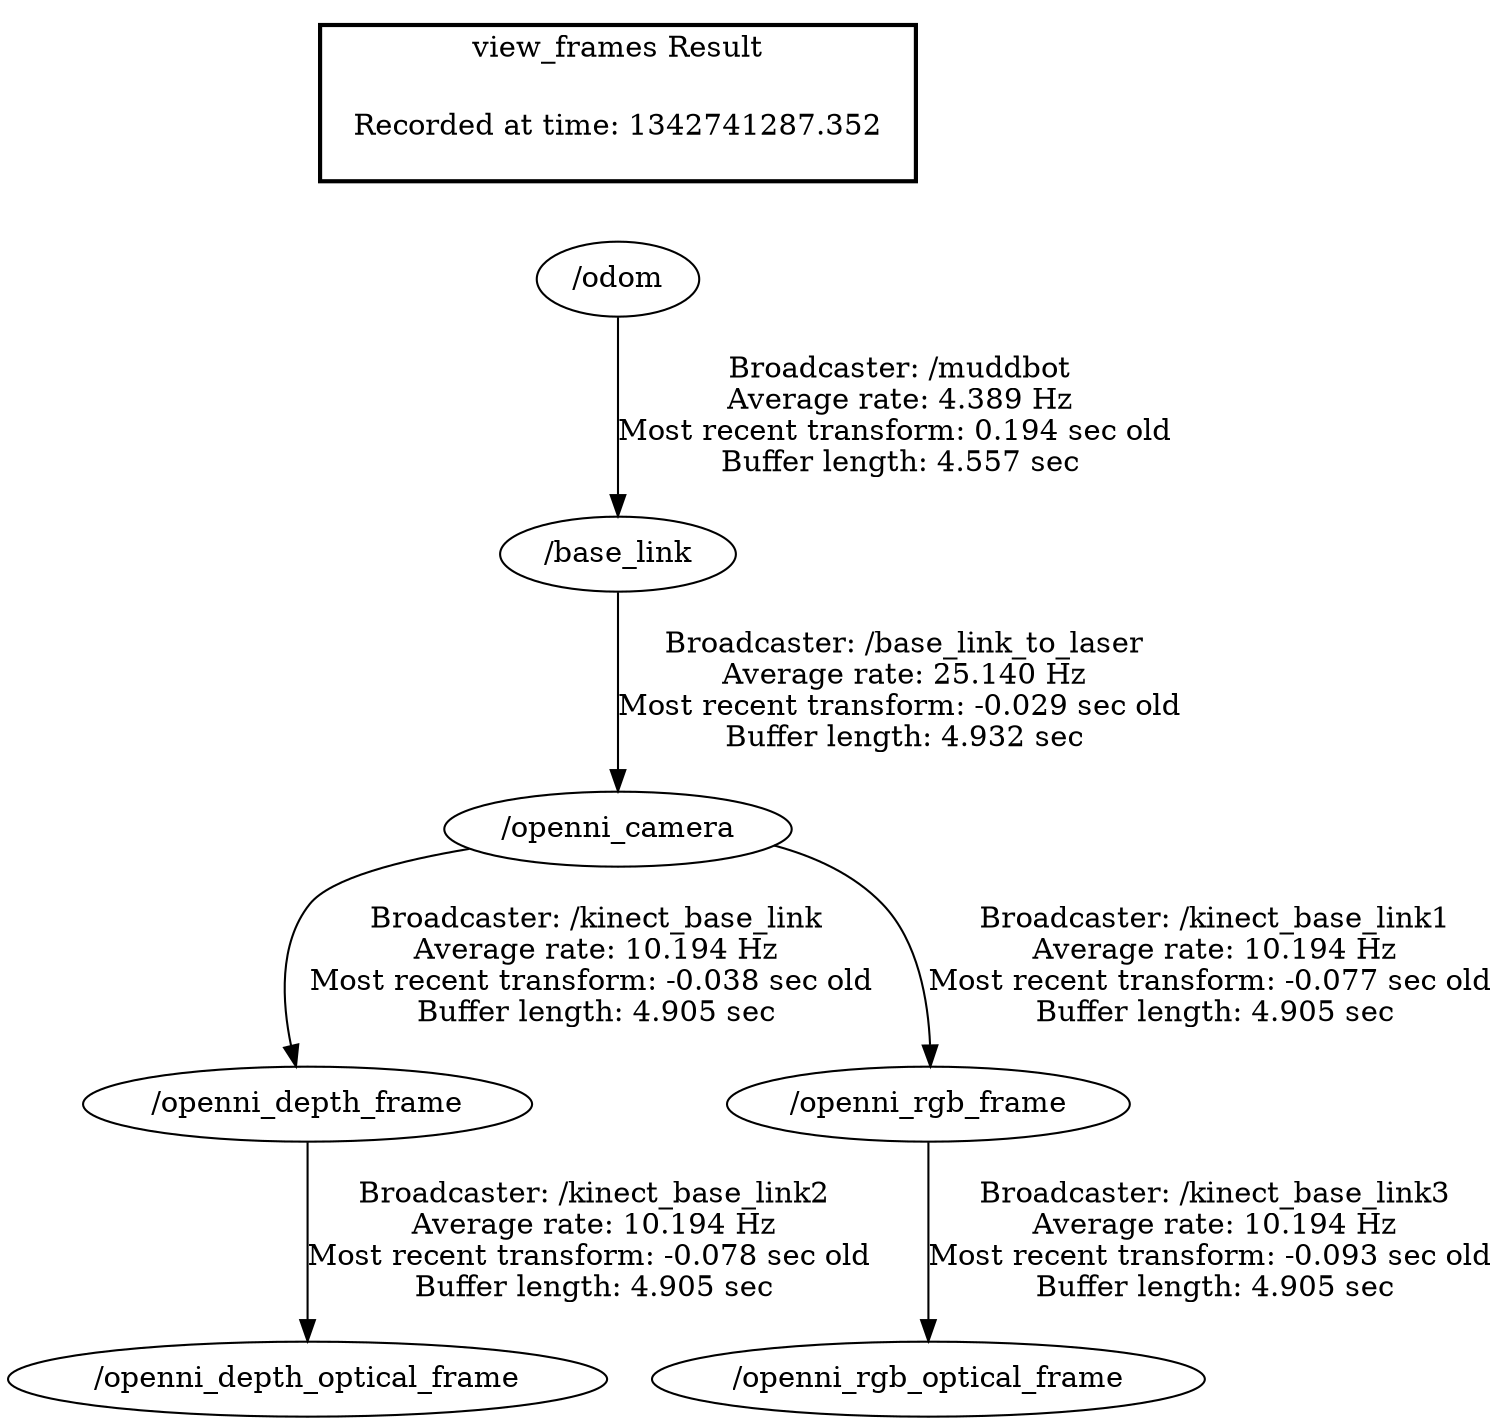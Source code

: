 digraph G {
"/openni_camera" -> "/openni_depth_frame"[label="Broadcaster: /kinect_base_link\nAverage rate: 10.194 Hz\nMost recent transform: -0.038 sec old \nBuffer length: 4.905 sec\n"];
"/base_link" -> "/openni_camera"[label="Broadcaster: /base_link_to_laser\nAverage rate: 25.140 Hz\nMost recent transform: -0.029 sec old \nBuffer length: 4.932 sec\n"];
"/odom" -> "/base_link"[label="Broadcaster: /muddbot\nAverage rate: 4.389 Hz\nMost recent transform: 0.194 sec old \nBuffer length: 4.557 sec\n"];
"/openni_camera" -> "/openni_rgb_frame"[label="Broadcaster: /kinect_base_link1\nAverage rate: 10.194 Hz\nMost recent transform: -0.077 sec old \nBuffer length: 4.905 sec\n"];
"/openni_depth_frame" -> "/openni_depth_optical_frame"[label="Broadcaster: /kinect_base_link2\nAverage rate: 10.194 Hz\nMost recent transform: -0.078 sec old \nBuffer length: 4.905 sec\n"];
"/openni_rgb_frame" -> "/openni_rgb_optical_frame"[label="Broadcaster: /kinect_base_link3\nAverage rate: 10.194 Hz\nMost recent transform: -0.093 sec old \nBuffer length: 4.905 sec\n"];
edge [style=invis];
 subgraph cluster_legend { style=bold; color=black; label ="view_frames Result";
"Recorded at time: 1342741287.352"[ shape=plaintext ] ;
 }->"/odom";
}